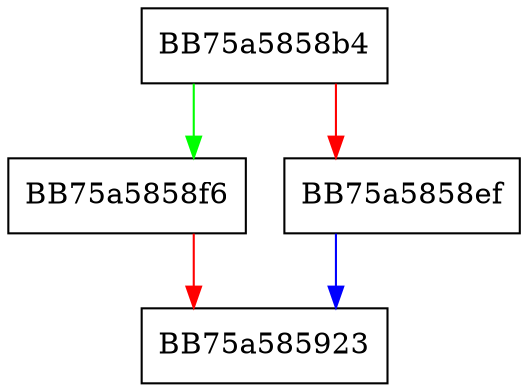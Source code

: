 digraph _validate_arch64_feature_and_save {
  node [shape="box"];
  graph [splines=ortho];
  BB75a5858b4 -> BB75a5858f6 [color="green"];
  BB75a5858b4 -> BB75a5858ef [color="red"];
  BB75a5858ef -> BB75a585923 [color="blue"];
  BB75a5858f6 -> BB75a585923 [color="red"];
}